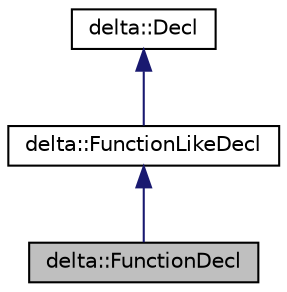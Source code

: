 digraph "delta::FunctionDecl"
{
  edge [fontname="Helvetica",fontsize="10",labelfontname="Helvetica",labelfontsize="10"];
  node [fontname="Helvetica",fontsize="10",shape=record];
  Node4 [label="delta::FunctionDecl",height=0.2,width=0.4,color="black", fillcolor="grey75", style="filled", fontcolor="black"];
  Node5 -> Node4 [dir="back",color="midnightblue",fontsize="10",style="solid",fontname="Helvetica"];
  Node5 [label="delta::FunctionLikeDecl",height=0.2,width=0.4,color="black", fillcolor="white", style="filled",URL="$classdelta_1_1_function_like_decl.html"];
  Node6 -> Node5 [dir="back",color="midnightblue",fontsize="10",style="solid",fontname="Helvetica"];
  Node6 [label="delta::Decl",height=0.2,width=0.4,color="black", fillcolor="white", style="filled",URL="$classdelta_1_1_decl.html"];
}

